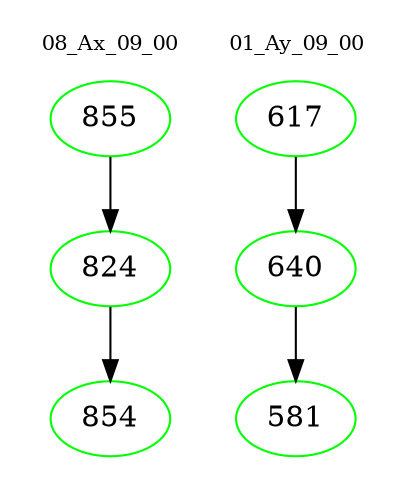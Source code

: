 digraph{
subgraph cluster_0 {
color = white
label = "08_Ax_09_00";
fontsize=10;
T0_855 [label="855", color="green"]
T0_855 -> T0_824 [color="black"]
T0_824 [label="824", color="green"]
T0_824 -> T0_854 [color="black"]
T0_854 [label="854", color="green"]
}
subgraph cluster_1 {
color = white
label = "01_Ay_09_00";
fontsize=10;
T1_617 [label="617", color="green"]
T1_617 -> T1_640 [color="black"]
T1_640 [label="640", color="green"]
T1_640 -> T1_581 [color="black"]
T1_581 [label="581", color="green"]
}
}
